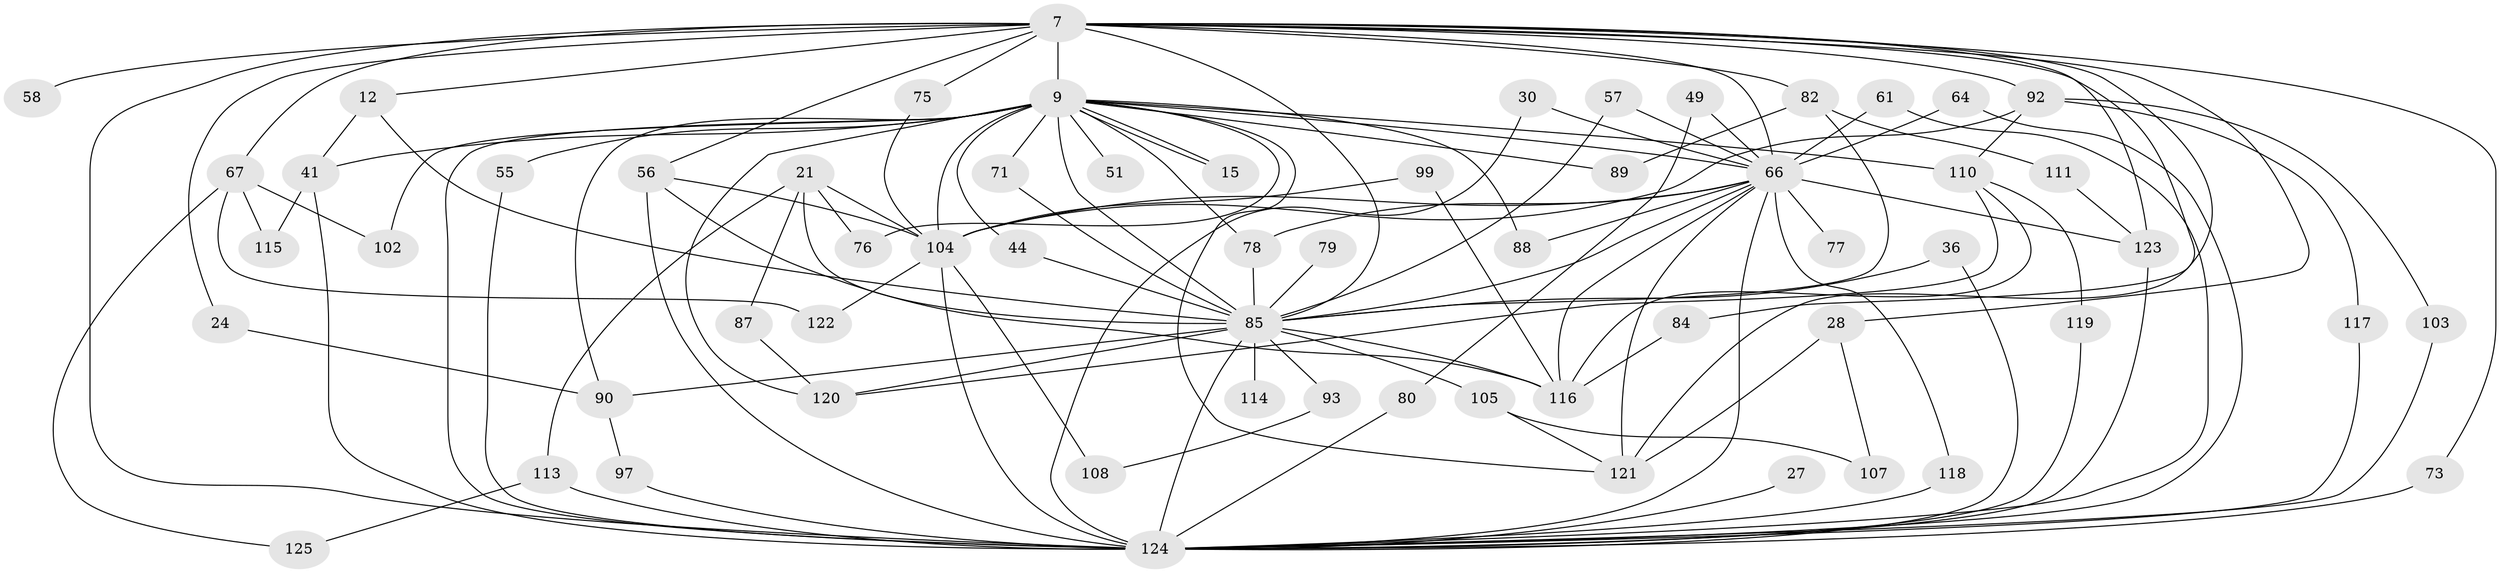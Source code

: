 // original degree distribution, {20: 0.008, 23: 0.008, 18: 0.008, 21: 0.008, 26: 0.016, 16: 0.008, 22: 0.008, 27: 0.008, 17: 0.008, 4: 0.072, 3: 0.24, 7: 0.024, 2: 0.496, 5: 0.064, 11: 0.008, 6: 0.016}
// Generated by graph-tools (version 1.1) at 2025/45/03/09/25 04:45:18]
// undirected, 62 vertices, 124 edges
graph export_dot {
graph [start="1"]
  node [color=gray90,style=filled];
  7 [super="+4"];
  9 [super="+5"];
  12;
  15;
  21 [super="+20"];
  24;
  27;
  28;
  30;
  36;
  41 [super="+33"];
  44;
  49;
  51;
  55 [super="+17"];
  56 [super="+46+43"];
  57;
  58;
  61;
  64;
  66 [super="+63+2"];
  67;
  71;
  73 [super="+54"];
  75;
  76;
  77 [super="+34"];
  78 [super="+39"];
  79;
  80;
  82;
  84;
  85 [super="+31+8"];
  87;
  88;
  89;
  90 [super="+81"];
  92 [super="+70+60"];
  93 [super="+59"];
  97;
  99;
  102;
  103;
  104 [super="+47+100+42"];
  105 [super="+91"];
  107;
  108;
  110 [super="+72"];
  111;
  113 [super="+96"];
  114;
  115;
  116 [super="+52"];
  117;
  118 [super="+112"];
  119;
  120 [super="+29"];
  121 [super="+109"];
  122;
  123 [super="+65"];
  124 [super="+101+106+83"];
  125;
  7 -- 9 [weight=4];
  7 -- 12;
  7 -- 24;
  7 -- 28 [weight=2];
  7 -- 58 [weight=2];
  7 -- 67 [weight=2];
  7 -- 84;
  7 -- 92 [weight=3];
  7 -- 75;
  7 -- 82;
  7 -- 73;
  7 -- 56;
  7 -- 85 [weight=5];
  7 -- 124 [weight=9];
  7 -- 66 [weight=5];
  7 -- 123;
  7 -- 121;
  9 -- 15;
  9 -- 15;
  9 -- 41 [weight=2];
  9 -- 44;
  9 -- 51 [weight=2];
  9 -- 76;
  9 -- 88;
  9 -- 102;
  9 -- 110 [weight=4];
  9 -- 71;
  9 -- 89;
  9 -- 90 [weight=2];
  9 -- 55 [weight=2];
  9 -- 78;
  9 -- 104 [weight=5];
  9 -- 120;
  9 -- 85 [weight=5];
  9 -- 124 [weight=7];
  9 -- 66 [weight=5];
  9 -- 121;
  12 -- 41;
  12 -- 85;
  21 -- 87;
  21 -- 76;
  21 -- 104;
  21 -- 85 [weight=2];
  21 -- 113;
  24 -- 90;
  27 -- 124 [weight=2];
  28 -- 107;
  28 -- 121;
  30 -- 124;
  30 -- 66;
  36 -- 85;
  36 -- 124;
  41 -- 115;
  41 -- 124;
  44 -- 85;
  49 -- 80;
  49 -- 66 [weight=2];
  55 -- 124;
  56 -- 116;
  56 -- 124;
  56 -- 104;
  57 -- 85;
  57 -- 66;
  61 -- 124;
  61 -- 66;
  64 -- 124;
  64 -- 66;
  66 -- 124 [weight=9];
  66 -- 77 [weight=3];
  66 -- 78;
  66 -- 85 [weight=5];
  66 -- 88;
  66 -- 104 [weight=2];
  66 -- 116 [weight=3];
  66 -- 118;
  66 -- 123;
  66 -- 121;
  67 -- 102;
  67 -- 115;
  67 -- 122;
  67 -- 125;
  71 -- 85;
  73 -- 124 [weight=2];
  75 -- 104;
  78 -- 85;
  79 -- 85 [weight=2];
  80 -- 124;
  82 -- 89;
  82 -- 111;
  82 -- 85;
  84 -- 116;
  85 -- 90 [weight=2];
  85 -- 93 [weight=2];
  85 -- 105 [weight=2];
  85 -- 114 [weight=2];
  85 -- 116;
  85 -- 120;
  85 -- 124 [weight=7];
  87 -- 120;
  90 -- 97;
  92 -- 110;
  92 -- 103;
  92 -- 117;
  92 -- 104;
  93 -- 108;
  97 -- 124;
  99 -- 116;
  99 -- 104;
  103 -- 124;
  104 -- 124;
  104 -- 108;
  104 -- 122;
  105 -- 107;
  105 -- 121;
  110 -- 119;
  110 -- 120;
  110 -- 116;
  111 -- 123;
  113 -- 124 [weight=3];
  113 -- 125;
  117 -- 124;
  118 -- 124 [weight=2];
  119 -- 124;
  123 -- 124;
}
